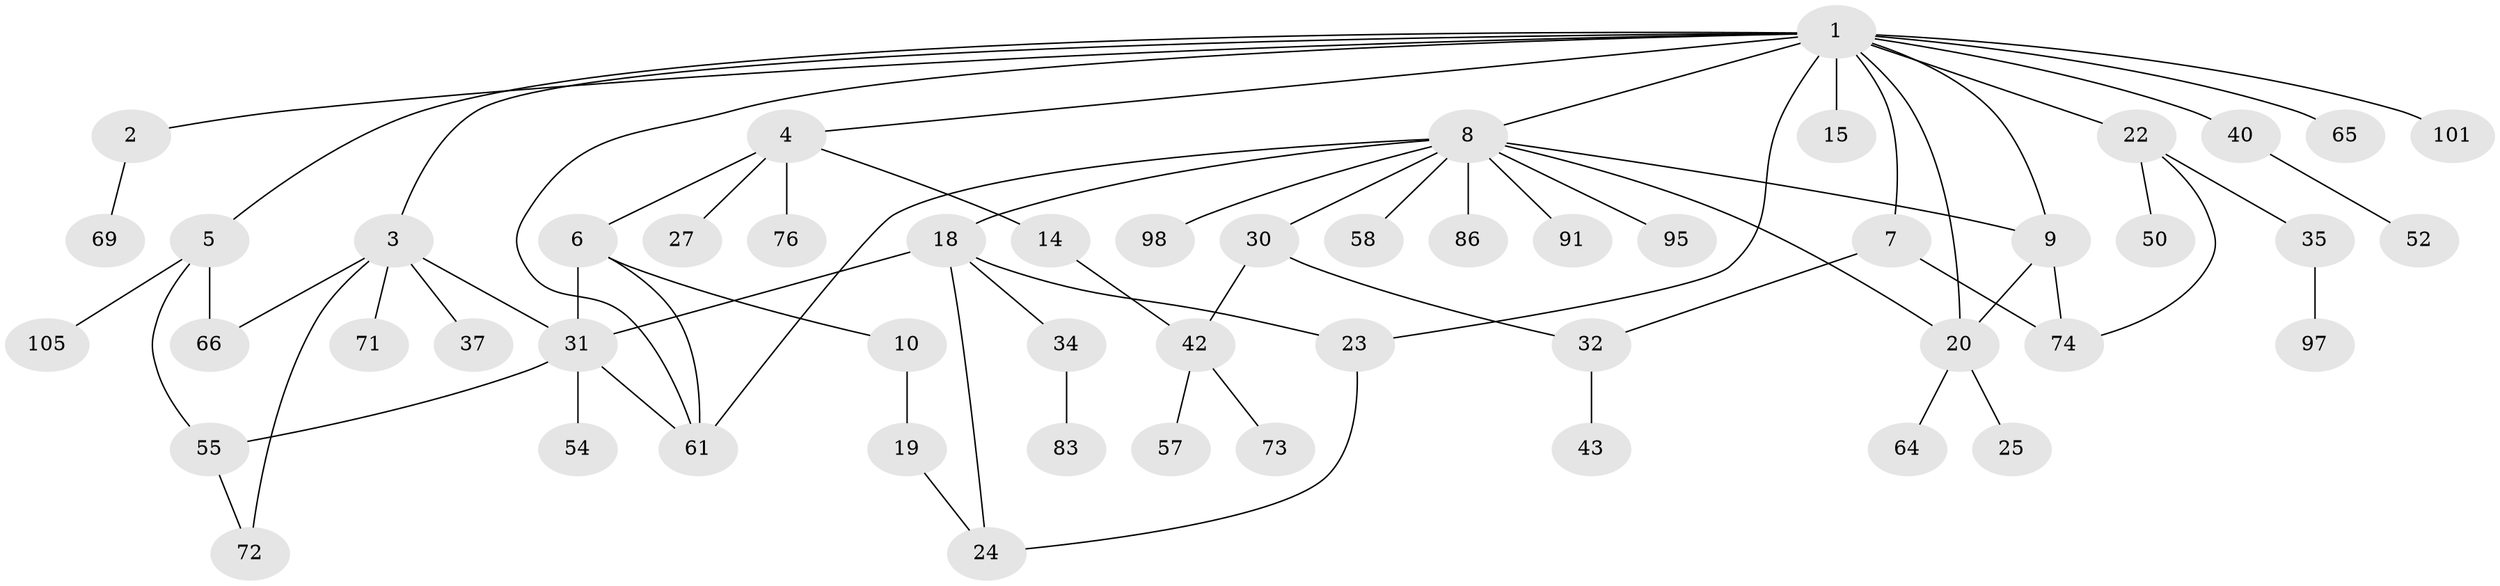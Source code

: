 // original degree distribution, {15: 0.009433962264150943, 2: 0.2830188679245283, 6: 0.03773584905660377, 5: 0.018867924528301886, 3: 0.1792452830188679, 4: 0.09433962264150944, 1: 0.37735849056603776}
// Generated by graph-tools (version 1.1) at 2025/13/03/09/25 04:13:16]
// undirected, 53 vertices, 70 edges
graph export_dot {
graph [start="1"]
  node [color=gray90,style=filled];
  1;
  2;
  3 [super="+85+59+16+45+48"];
  4;
  5 [super="+13+17"];
  6 [super="+11+84+79"];
  7 [super="+29"];
  8 [super="+47+12"];
  9 [super="+88"];
  10;
  14 [super="+38"];
  15;
  18 [super="+56"];
  19;
  20 [super="+41"];
  22 [super="+28"];
  23;
  24 [super="+80"];
  25 [super="+46+68"];
  27 [super="+67"];
  30;
  31 [super="+44"];
  32 [super="+82"];
  34;
  35 [super="+36"];
  37;
  40;
  42 [super="+49+87"];
  43;
  50;
  52;
  54;
  55 [super="+62"];
  57;
  58;
  61 [super="+63+92"];
  64;
  65;
  66;
  69;
  71;
  72;
  73;
  74;
  76 [super="+81"];
  83;
  86;
  91;
  95;
  97;
  98;
  101;
  105;
  1 -- 2;
  1 -- 3;
  1 -- 4;
  1 -- 5;
  1 -- 7;
  1 -- 8;
  1 -- 9;
  1 -- 15;
  1 -- 22;
  1 -- 23;
  1 -- 40;
  1 -- 65;
  1 -- 101;
  1 -- 20;
  1 -- 61;
  2 -- 69;
  3 -- 66;
  3 -- 37;
  3 -- 71;
  3 -- 31;
  3 -- 72;
  4 -- 6;
  4 -- 14;
  4 -- 27;
  4 -- 76;
  5 -- 66;
  5 -- 55;
  5 -- 105;
  6 -- 10;
  6 -- 31;
  6 -- 61;
  7 -- 74;
  7 -- 32;
  8 -- 20;
  8 -- 91;
  8 -- 98;
  8 -- 9;
  8 -- 18;
  8 -- 86;
  8 -- 58;
  8 -- 61;
  8 -- 30;
  8 -- 95;
  9 -- 74;
  9 -- 20;
  10 -- 19;
  14 -- 42;
  18 -- 31;
  18 -- 34;
  18 -- 24;
  18 -- 23;
  19 -- 24;
  20 -- 25;
  20 -- 64;
  22 -- 50;
  22 -- 35;
  22 -- 74;
  23 -- 24;
  30 -- 32;
  30 -- 42;
  31 -- 55;
  31 -- 54;
  31 -- 61;
  32 -- 43;
  34 -- 83;
  35 -- 97;
  40 -- 52;
  42 -- 57;
  42 -- 73;
  55 -- 72;
}
